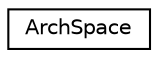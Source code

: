 digraph "Graphical Class Hierarchy"
{
 // LATEX_PDF_SIZE
  edge [fontname="Helvetica",fontsize="10",labelfontname="Helvetica",labelfontsize="10"];
  node [fontname="Helvetica",fontsize="10",shape=record];
  rankdir="LR";
  Node0 [label="ArchSpace",height=0.2,width=0.4,color="black", fillcolor="white", style="filled",URL="$classArchSpace.html",tooltip=" "];
}
